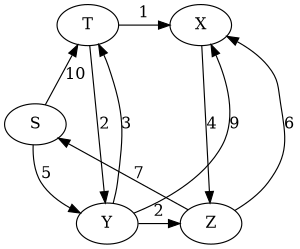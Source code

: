 digraph G {
  size = "2,2";

  { rank = same; T X }
  { rank = same; S }
  { rank = same; Y Z }

  T -> X [label = "1"];
  T -> Y [label = "2"];
  T -> S [style = invis];
  X -> Z [label = "4"];
  S -> T [label = "10"];
  S -> Y [label = "5"];
  Y -> T [label = "3"] [constraint = false];
  Y -> X [label = "9"] [constraint = false];
  Y -> Z [label = "2"];
  Z -> S [label = "7"] [constraint = false];
  Z -> X [label = "6"] [constraint = false];

}